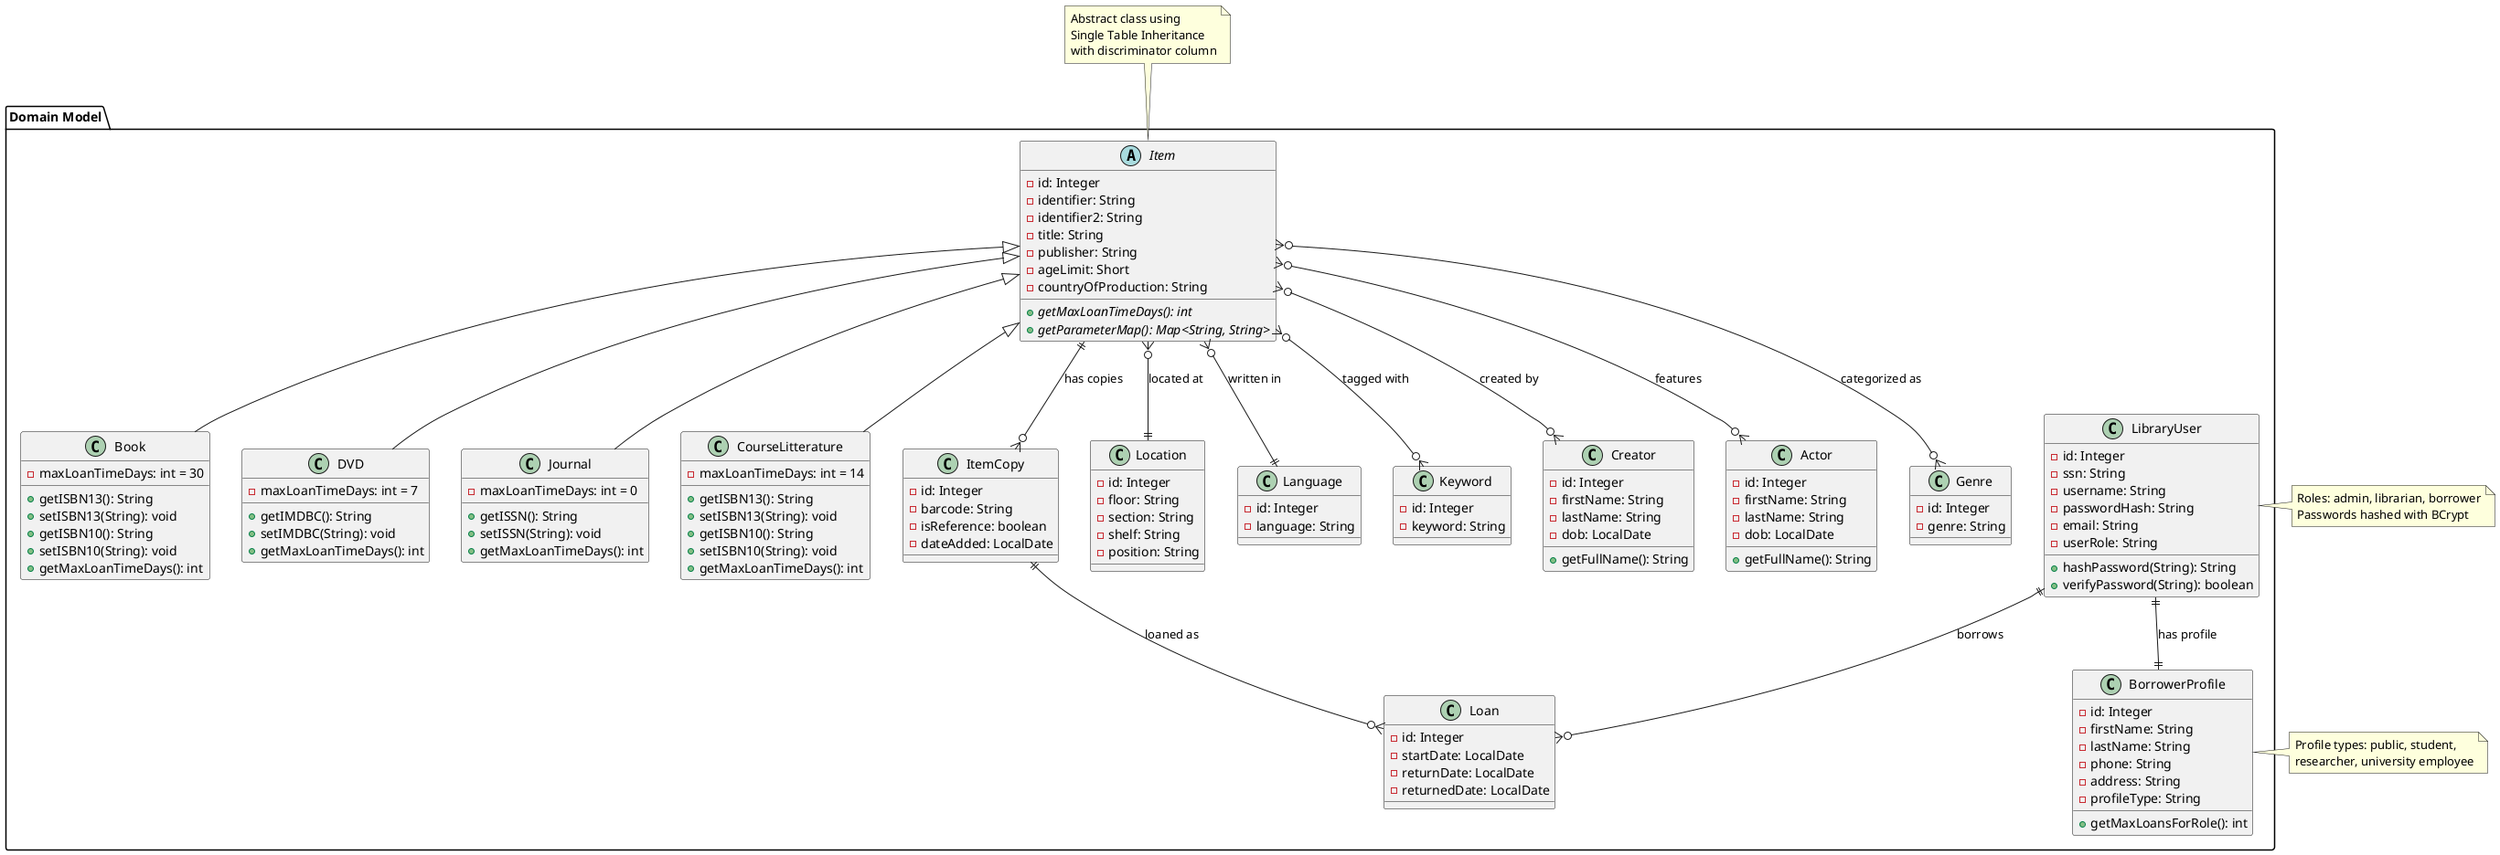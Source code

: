 @startuml Library Domain Model

!define ENTITY class
!define ABSTRACT abstract class

package "Domain Model" {

    ABSTRACT Item {
        - id: Integer
        - identifier: String
        - identifier2: String
        - title: String
        - publisher: String
        - ageLimit: Short
        - countryOfProduction: String
        + getMaxLoanTimeDays(): int {abstract}
        + getParameterMap(): Map<String, String> {abstract}
    }

    ENTITY Book {
        - maxLoanTimeDays: int = 30
        + getISBN13(): String
        + setISBN13(String): void
        + getISBN10(): String
        + setISBN10(String): void
        + getMaxLoanTimeDays(): int
    }

    ENTITY DVD {
        - maxLoanTimeDays: int = 7
        + getIMDBC(): String
        + setIMDBC(String): void
        + getMaxLoanTimeDays(): int
    }

    ENTITY Journal {
        - maxLoanTimeDays: int = 0
        + getISSN(): String
        + setISSN(String): void
        + getMaxLoanTimeDays(): int
    }

    ENTITY CourseLitterature {
        - maxLoanTimeDays: int = 14
        + getISBN13(): String
        + setISBN13(String): void
        + getISBN10(): String
        + setISBN10(String): void
        + getMaxLoanTimeDays(): int
    }

    ENTITY ItemCopy {
        - id: Integer
        - barcode: String
        - isReference: boolean
        - dateAdded: LocalDate
    }

    ENTITY LibraryUser {
        - id: Integer
        - ssn: String
        - username: String
        - passwordHash: String
        - email: String
        - userRole: String
        + hashPassword(String): String
        + verifyPassword(String): boolean
    }

    ENTITY BorrowerProfile {
        - id: Integer
        - firstName: String
        - lastName: String
        - phone: String
        - address: String
        - profileType: String
        + getMaxLoansForRole(): int
    }

    ENTITY Loan {
        - id: Integer
        - startDate: LocalDate
        - returnDate: LocalDate
        - returnedDate: LocalDate
    }

    ENTITY Location {
        - id: Integer
        - floor: String
        - section: String
        - shelf: String
        - position: String
    }

    ENTITY Language {
        - id: Integer
        - language: String
    }

    ENTITY Keyword {
        - id: Integer
        - keyword: String
    }

    ENTITY Creator {
        - id: Integer
        - firstName: String
        - lastName: String
        - dob: LocalDate
        + getFullName(): String
    }

    ENTITY Actor {
        - id: Integer
        - firstName: String
        - lastName: String
        - dob: LocalDate
        + getFullName(): String
    }

    ENTITY Genre {
        - id: Integer
        - genre: String
    }
}

' Inheritance relationships
Item <|-- Book
Item <|-- DVD
Item <|-- Journal
Item <|-- CourseLitterature

' One-to-Many relationships
Item ||--o{ ItemCopy : "has copies"
LibraryUser ||--o{ Loan : "borrows"
ItemCopy ||--o{ Loan : "loaned as"

' One-to-One relationships
LibraryUser ||--|| BorrowerProfile : "has profile"

' Many-to-One relationships
Item }o--|| Location : "located at"
Item }o--|| Language : "written in"

' Many-to-Many relationships
Item }o--o{ Keyword : "tagged with"
Item }o--o{ Creator : "created by"
Item }o--o{ Actor : "features"
Item }o--o{ Genre : "categorized as"

note top of Item : Abstract class using\nSingle Table Inheritance\nwith discriminator column

note right of LibraryUser : Roles: admin, librarian, borrower\nPasswords hashed with BCrypt

note right of BorrowerProfile : Profile types: public, student,\nresearcher, university employee

@enduml